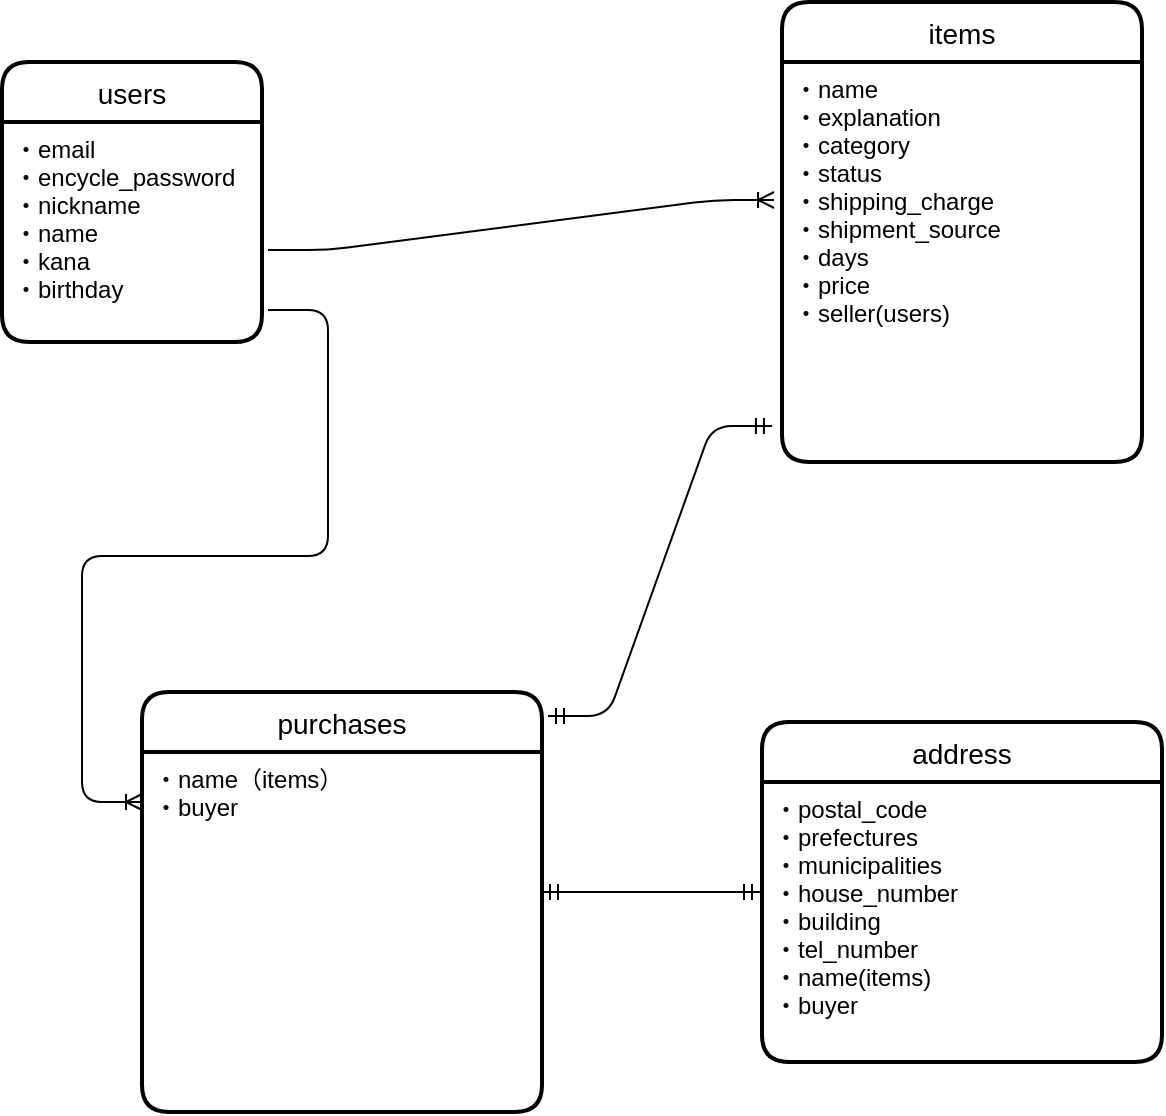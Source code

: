 <mxfile>
    <diagram id="-s2X5wUSoM_R3333KZrl" name="ページ1">
        <mxGraphModel dx="403" dy="680" grid="1" gridSize="10" guides="1" tooltips="1" connect="1" arrows="1" fold="1" page="1" pageScale="1" pageWidth="827" pageHeight="1169" math="0" shadow="0">
            <root>
                <mxCell id="0"/>
                <mxCell id="1" parent="0"/>
                <mxCell id="53" value="users" style="swimlane;childLayout=stackLayout;horizontal=1;startSize=30;horizontalStack=0;rounded=1;fontSize=14;fontStyle=0;strokeWidth=2;resizeParent=0;resizeLast=1;shadow=0;dashed=0;align=center;" parent="1" vertex="1">
                    <mxGeometry x="70" y="60" width="130" height="140" as="geometry"/>
                </mxCell>
                <mxCell id="54" value="・email&#10;・encycle_password&#10;・nickname&#10;・name&#10;・kana&#10;・birthday" style="align=left;strokeColor=none;fillColor=none;spacingLeft=4;fontSize=12;verticalAlign=top;resizable=0;rotatable=0;part=1;" parent="53" vertex="1">
                    <mxGeometry y="30" width="130" height="110" as="geometry"/>
                </mxCell>
                <mxCell id="56" value="items" style="swimlane;childLayout=stackLayout;horizontal=1;startSize=30;horizontalStack=0;rounded=1;fontSize=14;fontStyle=0;strokeWidth=2;resizeParent=0;resizeLast=1;shadow=0;dashed=0;align=center;" parent="1" vertex="1">
                    <mxGeometry x="460" y="30" width="180" height="230" as="geometry"/>
                </mxCell>
                <mxCell id="57" value="・name&#10;・explanation&#10;・category&#10;・status&#10;・shipping_charge&#10;・shipment_source&#10;・days&#10;・price&#10;・seller(users)" style="align=left;strokeColor=none;fillColor=none;spacingLeft=4;fontSize=12;verticalAlign=top;resizable=0;rotatable=0;part=1;" parent="56" vertex="1">
                    <mxGeometry y="30" width="180" height="200" as="geometry"/>
                </mxCell>
                <mxCell id="58" value="" style="edgeStyle=entityRelationEdgeStyle;fontSize=12;html=1;endArrow=ERoneToMany;entryX=-0.022;entryY=0.345;entryDx=0;entryDy=0;entryPerimeter=0;exitX=1.023;exitY=0.582;exitDx=0;exitDy=0;exitPerimeter=0;" parent="1" source="54" target="57" edge="1">
                    <mxGeometry width="100" height="100" relative="1" as="geometry">
                        <mxPoint x="220" y="197" as="sourcePoint"/>
                        <mxPoint x="310" y="100" as="targetPoint"/>
                    </mxGeometry>
                </mxCell>
                <mxCell id="60" value="purchases" style="swimlane;childLayout=stackLayout;horizontal=1;startSize=30;horizontalStack=0;rounded=1;fontSize=14;fontStyle=0;strokeWidth=2;resizeParent=0;resizeLast=1;shadow=0;dashed=0;align=center;" parent="1" vertex="1">
                    <mxGeometry x="140" y="375" width="200" height="210" as="geometry"/>
                </mxCell>
                <mxCell id="61" value="・name（items）&#10;・buyer" style="align=left;strokeColor=none;fillColor=none;spacingLeft=4;fontSize=12;verticalAlign=top;resizable=0;rotatable=0;part=1;" parent="60" vertex="1">
                    <mxGeometry y="30" width="200" height="180" as="geometry"/>
                </mxCell>
                <mxCell id="64" value="" style="edgeStyle=entityRelationEdgeStyle;fontSize=12;html=1;endArrow=ERoneToMany;exitX=1.023;exitY=0.855;exitDx=0;exitDy=0;exitPerimeter=0;" parent="1" source="54" edge="1">
                    <mxGeometry width="100" height="100" relative="1" as="geometry">
                        <mxPoint x="160" y="440" as="sourcePoint"/>
                        <mxPoint x="140" y="430" as="targetPoint"/>
                    </mxGeometry>
                </mxCell>
                <mxCell id="66" value="address" style="swimlane;childLayout=stackLayout;horizontal=1;startSize=30;horizontalStack=0;rounded=1;fontSize=14;fontStyle=0;strokeWidth=2;resizeParent=0;resizeLast=1;shadow=0;dashed=0;align=center;" parent="1" vertex="1">
                    <mxGeometry x="450" y="390" width="200" height="170" as="geometry"/>
                </mxCell>
                <mxCell id="67" value="・postal_code&#10;・prefectures&#10;・municipalities&#10;・house_number&#10;・building&#10;・tel_number&#10;・name(items)&#10;・buyer" style="align=left;strokeColor=none;fillColor=none;spacingLeft=4;fontSize=12;verticalAlign=top;resizable=0;rotatable=0;part=1;" parent="66" vertex="1">
                    <mxGeometry y="30" width="200" height="140" as="geometry"/>
                </mxCell>
                <mxCell id="69" value="" style="edgeStyle=entityRelationEdgeStyle;fontSize=12;html=1;endArrow=ERmandOne;startArrow=ERmandOne;entryX=-0.028;entryY=0.91;entryDx=0;entryDy=0;entryPerimeter=0;exitX=1.015;exitY=0.057;exitDx=0;exitDy=0;exitPerimeter=0;" parent="1" source="60" target="57" edge="1">
                    <mxGeometry width="100" height="100" relative="1" as="geometry">
                        <mxPoint x="340" y="375" as="sourcePoint"/>
                        <mxPoint x="440" y="275" as="targetPoint"/>
                    </mxGeometry>
                </mxCell>
                <mxCell id="71" value="" style="edgeStyle=entityRelationEdgeStyle;fontSize=12;html=1;endArrow=ERmandOne;startArrow=ERmandOne;entryX=-0.005;entryY=0.393;entryDx=0;entryDy=0;entryPerimeter=0;" parent="1" target="67" edge="1">
                    <mxGeometry width="100" height="100" relative="1" as="geometry">
                        <mxPoint x="340" y="475" as="sourcePoint"/>
                        <mxPoint x="440" y="375" as="targetPoint"/>
                    </mxGeometry>
                </mxCell>
            </root>
        </mxGraphModel>
    </diagram>
</mxfile>